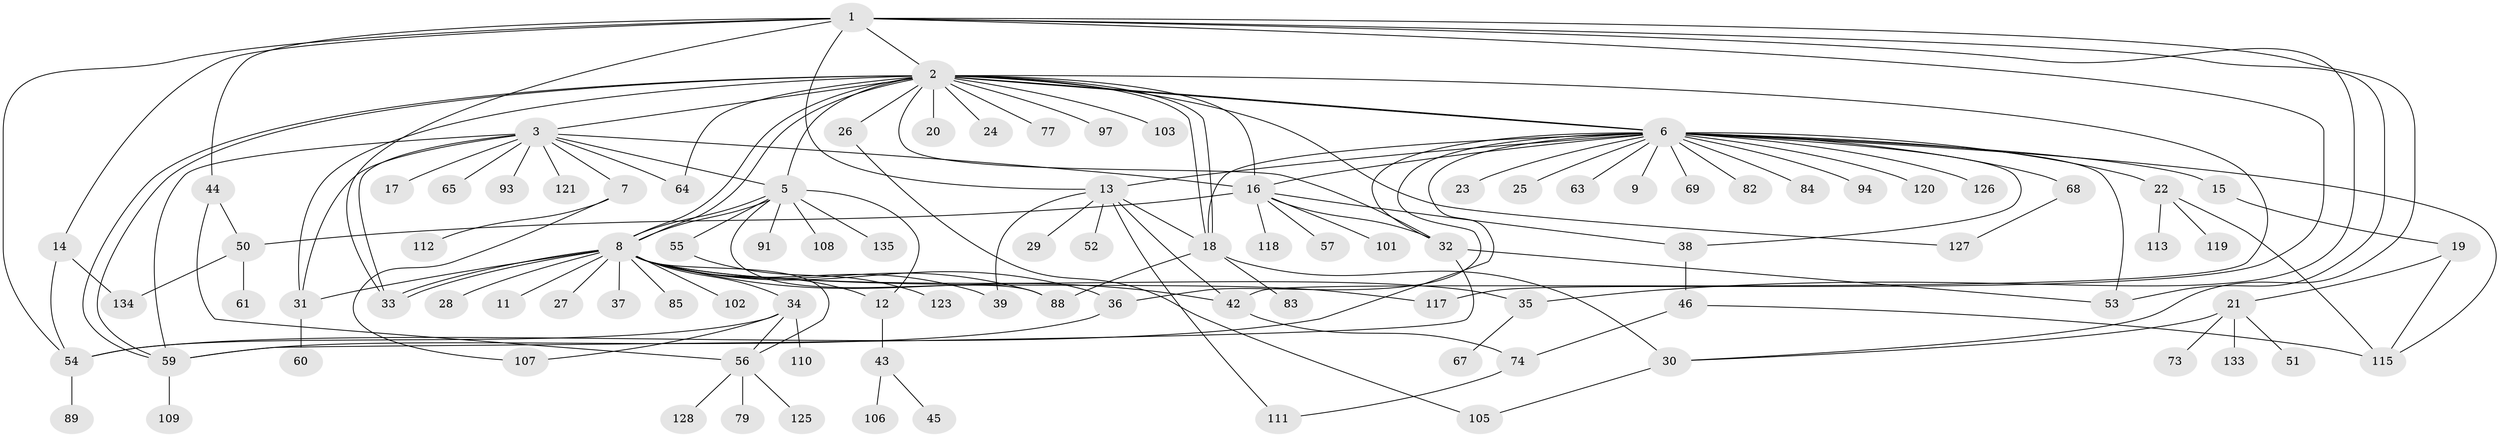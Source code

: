 // Generated by graph-tools (version 1.1) at 2025/23/03/03/25 07:23:52]
// undirected, 99 vertices, 150 edges
graph export_dot {
graph [start="1"]
  node [color=gray90,style=filled];
  1 [super="+78"];
  2 [super="+72"];
  3 [super="+4"];
  5 [super="+58"];
  6 [super="+10"];
  7 [super="+75"];
  8 [super="+41"];
  9;
  11;
  12;
  13 [super="+71"];
  14 [super="+129"];
  15;
  16 [super="+95"];
  17;
  18 [super="+47"];
  19 [super="+131"];
  20;
  21 [super="+116"];
  22 [super="+104"];
  23;
  24;
  25;
  26 [super="+40"];
  27;
  28;
  29;
  30 [super="+86"];
  31 [super="+76"];
  32 [super="+122"];
  33;
  34;
  35 [super="+81"];
  36 [super="+49"];
  37;
  38 [super="+100"];
  39;
  42 [super="+48"];
  43 [super="+124"];
  44;
  45;
  46 [super="+70"];
  50;
  51;
  52;
  53 [super="+130"];
  54 [super="+62"];
  55 [super="+80"];
  56 [super="+66"];
  57;
  59 [super="+87"];
  60;
  61;
  63;
  64;
  65;
  67;
  68;
  69 [super="+114"];
  73 [super="+96"];
  74 [super="+90"];
  77;
  79;
  82 [super="+99"];
  83;
  84;
  85;
  88 [super="+92"];
  89;
  91;
  93;
  94;
  97 [super="+98"];
  101;
  102;
  103;
  105;
  106;
  107 [super="+132"];
  108;
  109;
  110;
  111;
  112;
  113;
  115;
  117;
  118;
  119;
  120;
  121;
  123;
  125;
  126;
  127;
  128;
  133;
  134;
  135;
  1 -- 2;
  1 -- 13;
  1 -- 14;
  1 -- 30;
  1 -- 33;
  1 -- 44;
  1 -- 117;
  1 -- 53;
  1 -- 54;
  1 -- 35;
  2 -- 3;
  2 -- 5;
  2 -- 6;
  2 -- 6;
  2 -- 8;
  2 -- 8;
  2 -- 16;
  2 -- 18;
  2 -- 18;
  2 -- 20;
  2 -- 24;
  2 -- 26;
  2 -- 31;
  2 -- 42;
  2 -- 59;
  2 -- 59;
  2 -- 64;
  2 -- 77;
  2 -- 97;
  2 -- 103;
  2 -- 127;
  2 -- 32;
  3 -- 5;
  3 -- 7;
  3 -- 17;
  3 -- 31;
  3 -- 33;
  3 -- 65;
  3 -- 93;
  3 -- 121;
  3 -- 64;
  3 -- 16;
  3 -- 59;
  5 -- 8;
  5 -- 8;
  5 -- 12;
  5 -- 55;
  5 -- 88;
  5 -- 91;
  5 -- 108;
  5 -- 135;
  6 -- 9;
  6 -- 13;
  6 -- 16;
  6 -- 18;
  6 -- 23;
  6 -- 36;
  6 -- 38;
  6 -- 53;
  6 -- 54;
  6 -- 68;
  6 -- 82;
  6 -- 94;
  6 -- 126;
  6 -- 32;
  6 -- 69;
  6 -- 15;
  6 -- 115;
  6 -- 84;
  6 -- 22;
  6 -- 120;
  6 -- 25;
  6 -- 63;
  7 -- 107;
  7 -- 112;
  8 -- 11;
  8 -- 12;
  8 -- 27;
  8 -- 28;
  8 -- 33;
  8 -- 33;
  8 -- 34;
  8 -- 35;
  8 -- 36;
  8 -- 37;
  8 -- 39;
  8 -- 85;
  8 -- 88;
  8 -- 102;
  8 -- 117;
  8 -- 42;
  8 -- 56;
  8 -- 31;
  12 -- 43;
  13 -- 18;
  13 -- 29;
  13 -- 39;
  13 -- 52;
  13 -- 111;
  13 -- 42;
  14 -- 54;
  14 -- 134;
  15 -- 19;
  16 -- 38;
  16 -- 50;
  16 -- 57;
  16 -- 101;
  16 -- 32;
  16 -- 118;
  18 -- 83;
  18 -- 88;
  18 -- 30;
  19 -- 21;
  19 -- 115;
  21 -- 30;
  21 -- 51;
  21 -- 73;
  21 -- 133;
  22 -- 113;
  22 -- 119;
  22 -- 115;
  26 -- 105;
  30 -- 105;
  31 -- 60;
  32 -- 53;
  32 -- 59;
  34 -- 54;
  34 -- 110;
  34 -- 107;
  34 -- 56;
  35 -- 67;
  36 -- 59;
  38 -- 46;
  42 -- 74;
  43 -- 45;
  43 -- 106;
  44 -- 50;
  44 -- 56;
  46 -- 74;
  46 -- 115;
  50 -- 61;
  50 -- 134;
  54 -- 89;
  55 -- 123;
  56 -- 125;
  56 -- 128;
  56 -- 79;
  59 -- 109;
  68 -- 127;
  74 -- 111;
}
